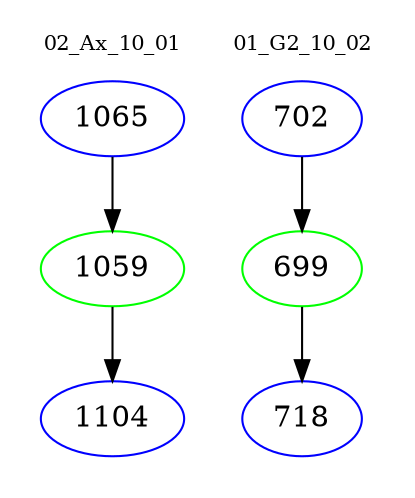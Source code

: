 digraph{
subgraph cluster_0 {
color = white
label = "02_Ax_10_01";
fontsize=10;
T0_1065 [label="1065", color="blue"]
T0_1065 -> T0_1059 [color="black"]
T0_1059 [label="1059", color="green"]
T0_1059 -> T0_1104 [color="black"]
T0_1104 [label="1104", color="blue"]
}
subgraph cluster_1 {
color = white
label = "01_G2_10_02";
fontsize=10;
T1_702 [label="702", color="blue"]
T1_702 -> T1_699 [color="black"]
T1_699 [label="699", color="green"]
T1_699 -> T1_718 [color="black"]
T1_718 [label="718", color="blue"]
}
}

